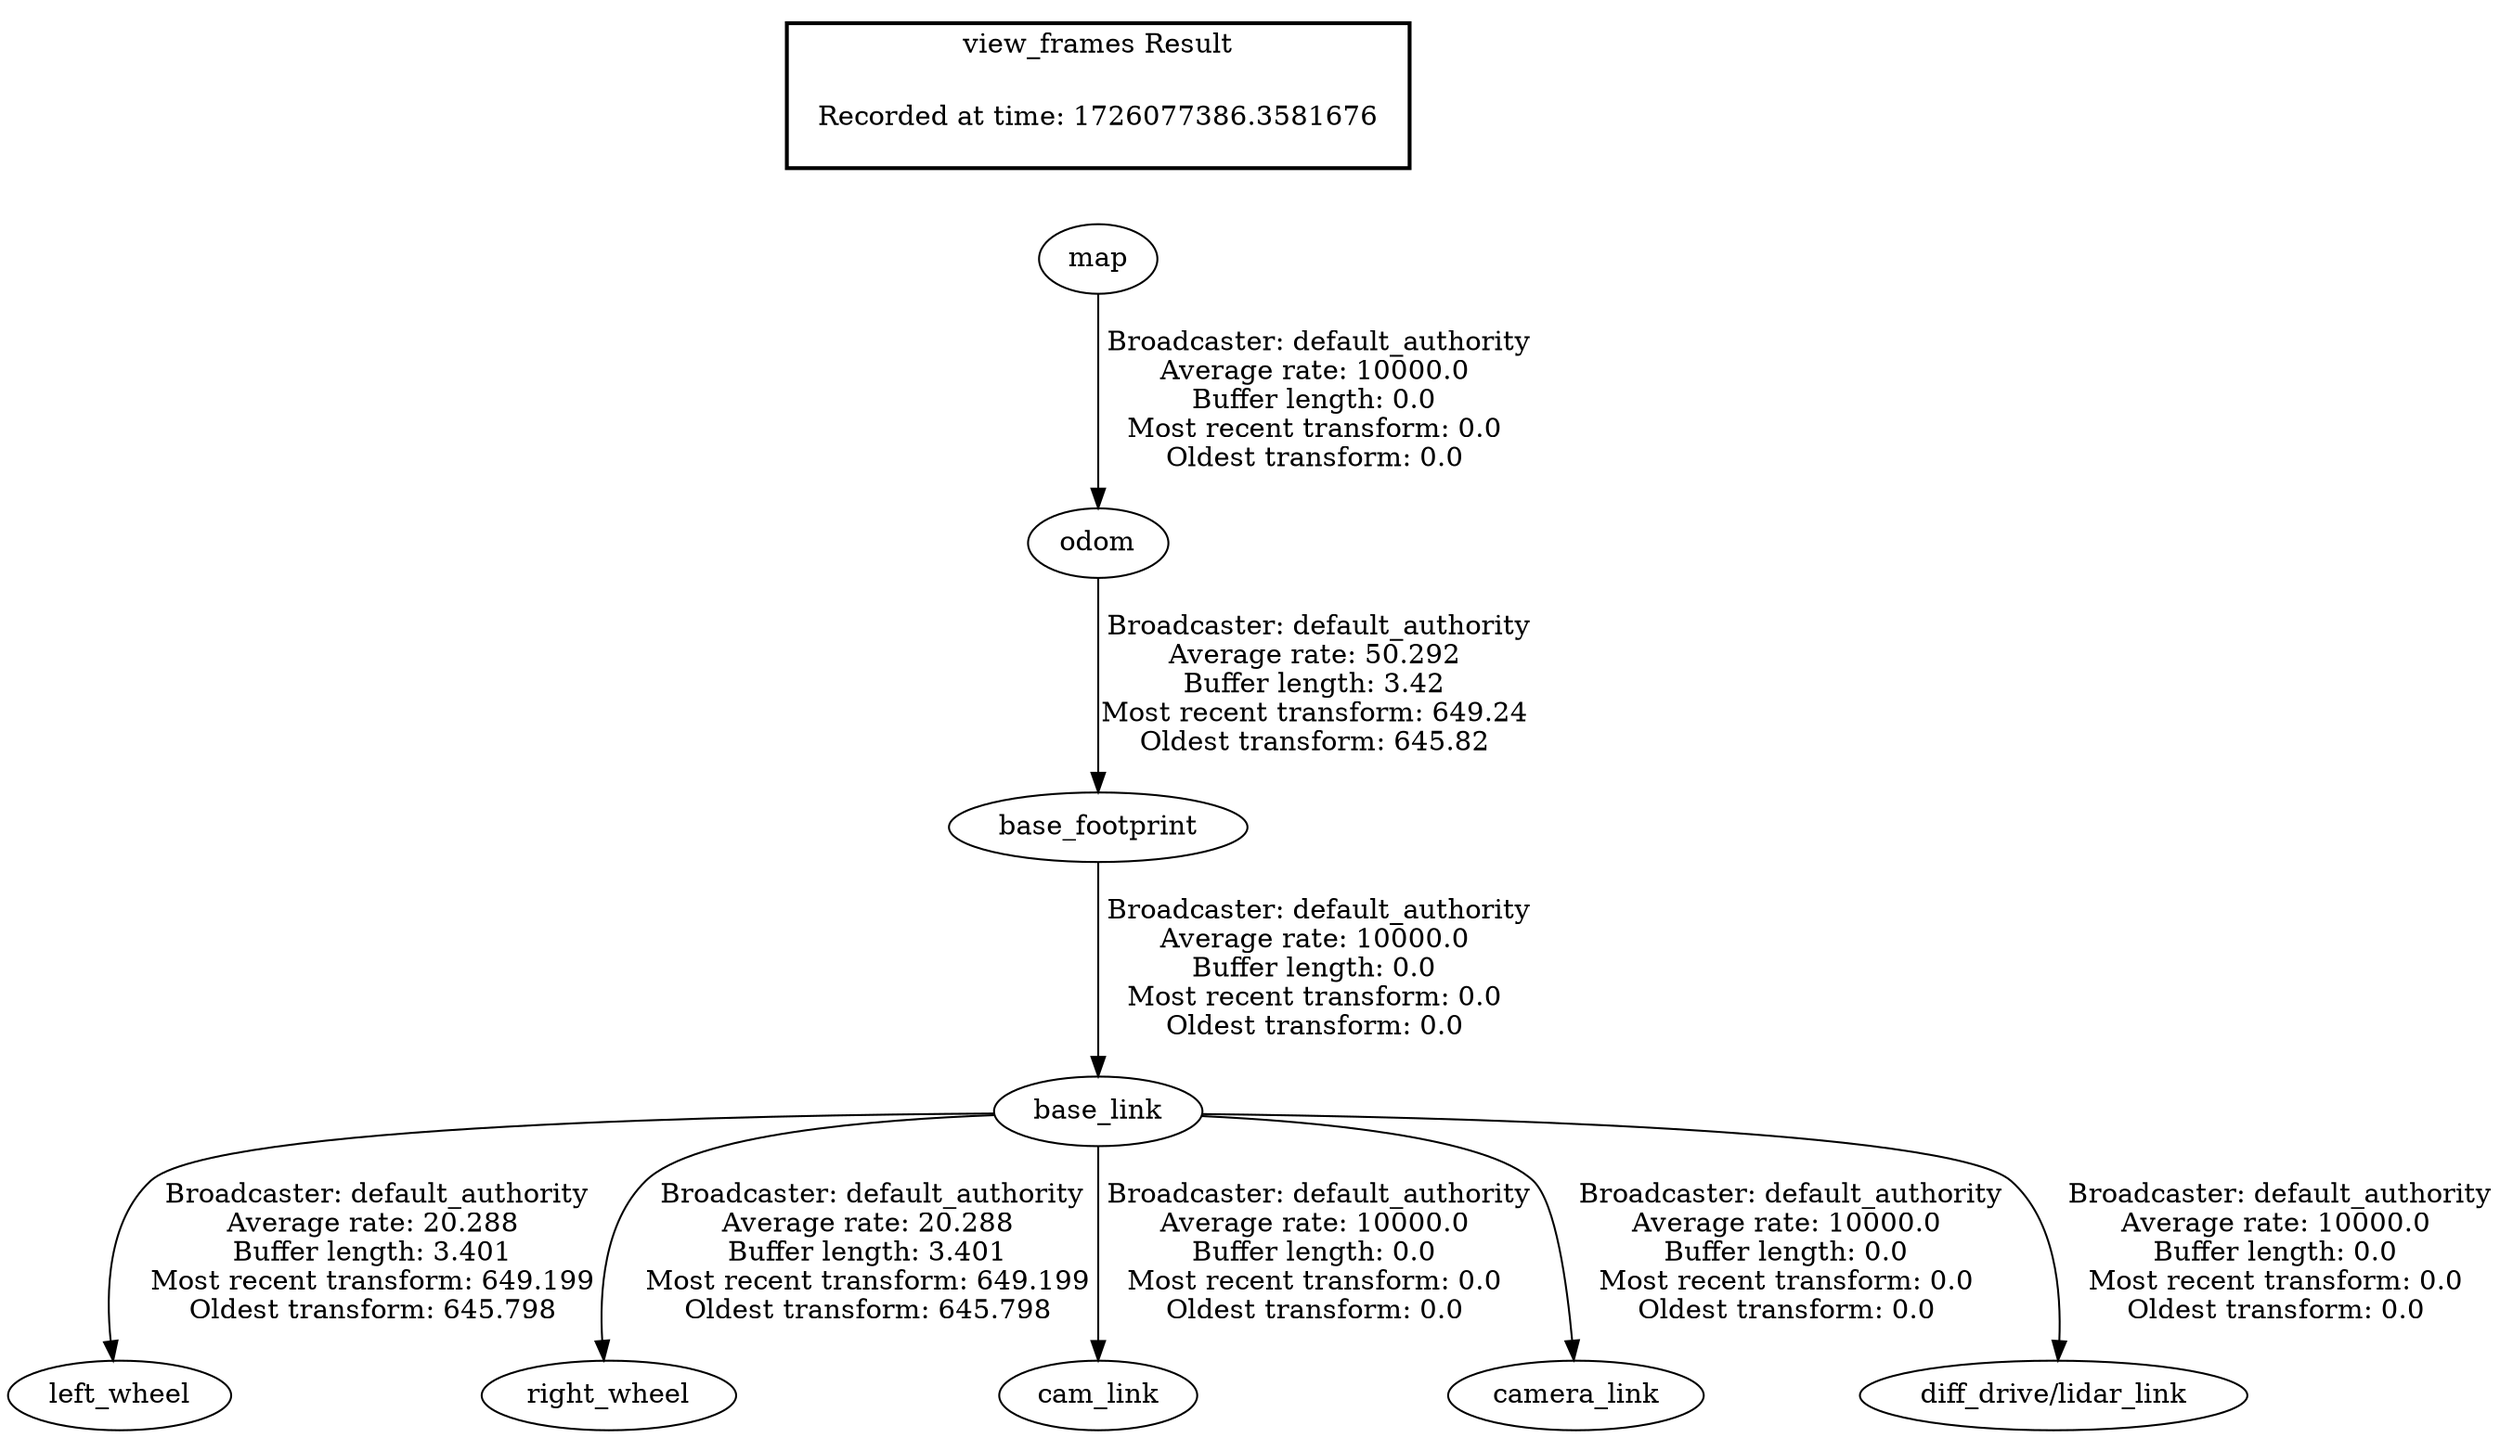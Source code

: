 digraph G {
"base_link" -> "left_wheel"[label=" Broadcaster: default_authority\nAverage rate: 20.288\nBuffer length: 3.401\nMost recent transform: 649.199\nOldest transform: 645.798\n"];
"base_footprint" -> "base_link"[label=" Broadcaster: default_authority\nAverage rate: 10000.0\nBuffer length: 0.0\nMost recent transform: 0.0\nOldest transform: 0.0\n"];
"base_link" -> "right_wheel"[label=" Broadcaster: default_authority\nAverage rate: 20.288\nBuffer length: 3.401\nMost recent transform: 649.199\nOldest transform: 645.798\n"];
"odom" -> "base_footprint"[label=" Broadcaster: default_authority\nAverage rate: 50.292\nBuffer length: 3.42\nMost recent transform: 649.24\nOldest transform: 645.82\n"];
"map" -> "odom"[label=" Broadcaster: default_authority\nAverage rate: 10000.0\nBuffer length: 0.0\nMost recent transform: 0.0\nOldest transform: 0.0\n"];
"base_link" -> "cam_link"[label=" Broadcaster: default_authority\nAverage rate: 10000.0\nBuffer length: 0.0\nMost recent transform: 0.0\nOldest transform: 0.0\n"];
"base_link" -> "camera_link"[label=" Broadcaster: default_authority\nAverage rate: 10000.0\nBuffer length: 0.0\nMost recent transform: 0.0\nOldest transform: 0.0\n"];
"base_link" -> "diff_drive/lidar_link"[label=" Broadcaster: default_authority\nAverage rate: 10000.0\nBuffer length: 0.0\nMost recent transform: 0.0\nOldest transform: 0.0\n"];
edge [style=invis];
 subgraph cluster_legend { style=bold; color=black; label ="view_frames Result";
"Recorded at time: 1726077386.3581676"[ shape=plaintext ] ;
}->"map";
}